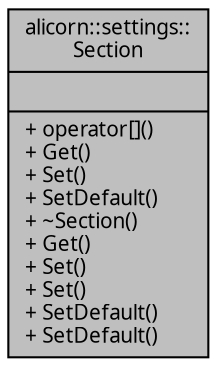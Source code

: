 digraph "alicorn::settings::Section"
{
 // INTERACTIVE_SVG=YES
  edge [fontname="Verdana",fontsize="10",labelfontname="Verdana",labelfontsize="10"];
  node [fontname="Verdana",fontsize="10",shape=record];
  Node1 [label="{alicorn::settings::\lSection\n||+ operator[]()\l+ Get()\l+ Set()\l+ SetDefault()\l+ ~Section()\l+ Get()\l+ Set()\l+ Set()\l+ SetDefault()\l+ SetDefault()\l}",height=0.2,width=0.4,color="black", fillcolor="grey75", style="filled", fontcolor="black"];
}
